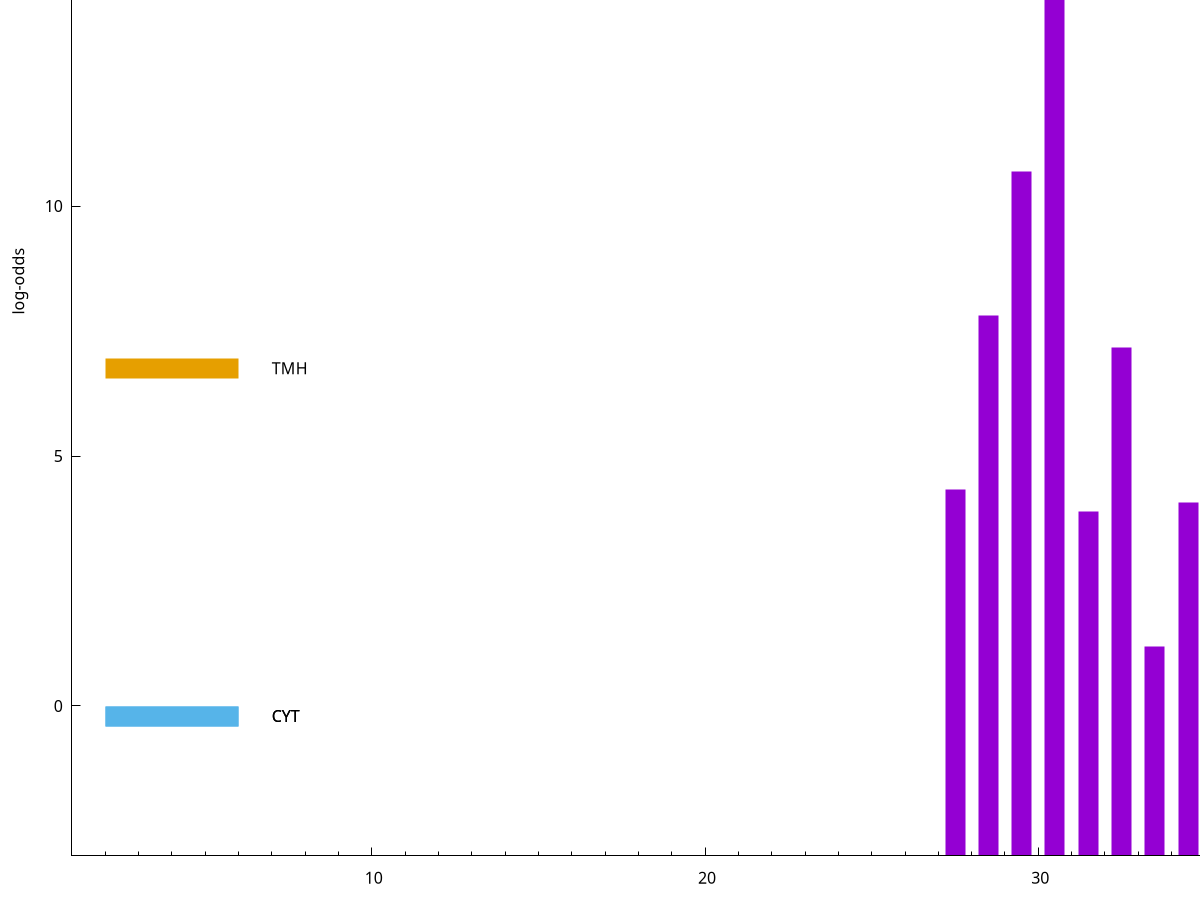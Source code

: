set title "LipoP predictions for SRR3987126.gff"
set size 2., 1.4
set xrange [1:70] 
set mxtics 10
set yrange [-3:20]
set y2range [0:23]
set ylabel "log-odds"
set term postscript eps color solid "Helvetica" 30
set output "SRR3987126.gff77.eps"
set arrow from 2,15.6354 to 6,15.6354 nohead lt 1 lw 20
set label "SpI" at 7,15.6354
set arrow from 2,6.75864 to 6,6.75864 nohead lt 4 lw 20
set label "TMH" at 7,6.75864
set arrow from 2,-0.200913 to 6,-0.200913 nohead lt 3 lw 20
set label "CYT" at 7,-0.200913
set arrow from 2,-0.200913 to 6,-0.200913 nohead lt 3 lw 20
set label "CYT" at 7,-0.200913
set arrow from 2,15.6354 to 6,15.6354 nohead lt 1 lw 20
set label "SpI" at 7,15.6354
# NOTE: The scores below are the log-odds scores with the threshold
# NOTE: subtracted (a hack to make gnuplot make the histogram all
# NOTE: look nice).
plot "-" axes x1y2 title "" with impulses lt 1 lw 20
30.500000 18.575100
29.500000 13.697700
28.500000 10.806070
32.500000 10.178490
27.500000 7.324980
34.500000 7.066420
31.500000 6.897450
33.500000 4.188190
e
exit
